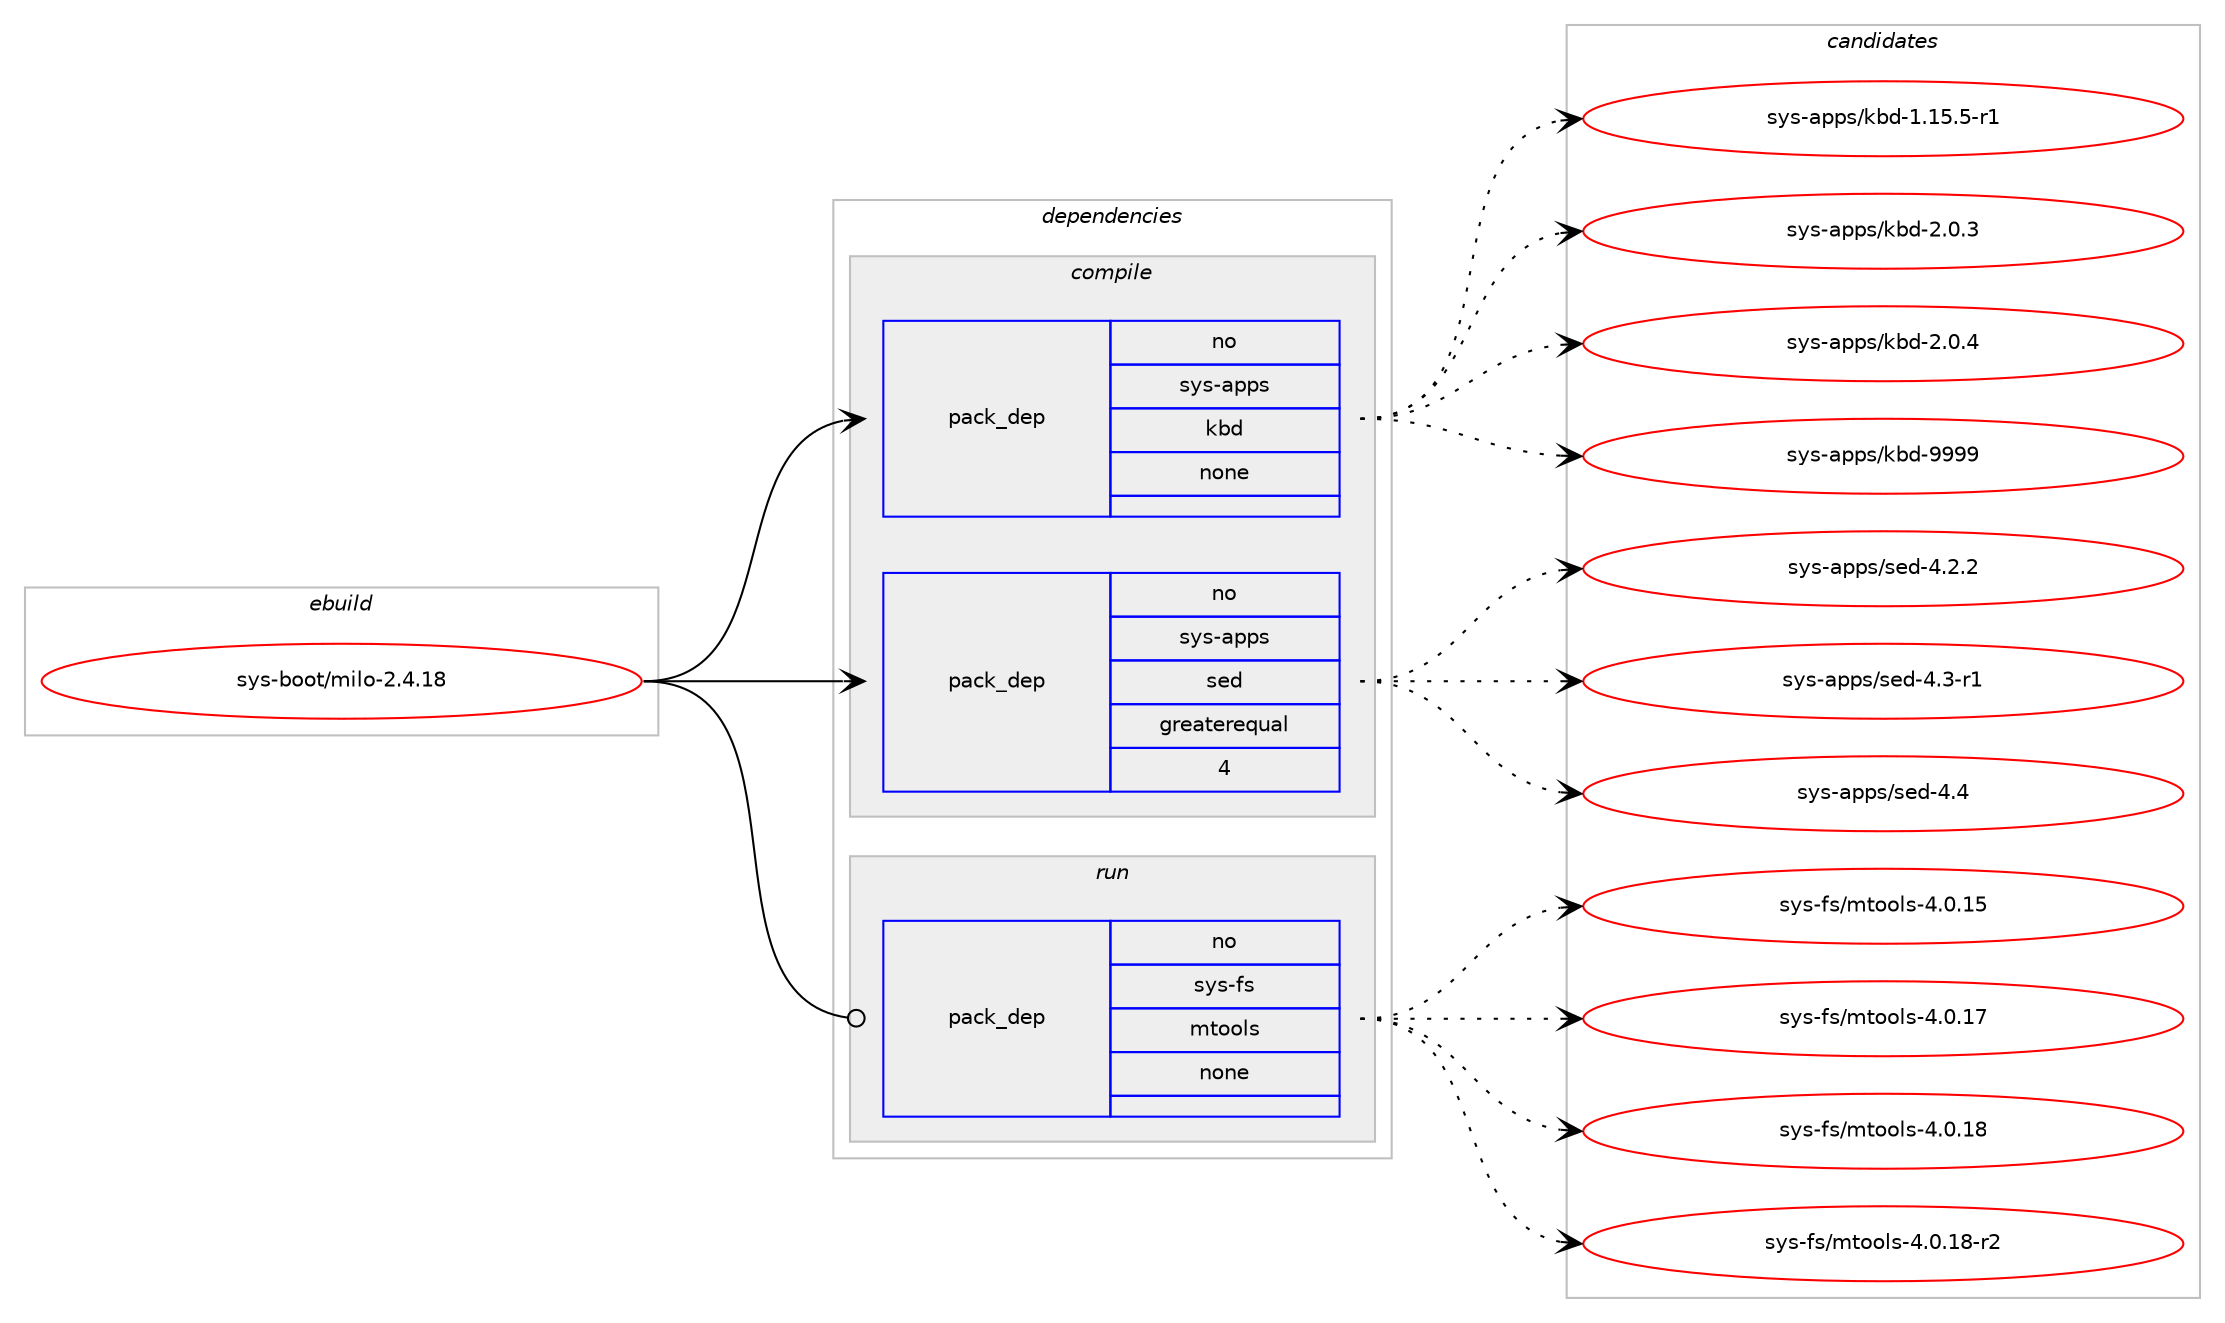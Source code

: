 digraph prolog {

# *************
# Graph options
# *************

newrank=true;
concentrate=true;
compound=true;
graph [rankdir=LR,fontname=Helvetica,fontsize=10,ranksep=1.5];#, ranksep=2.5, nodesep=0.2];
edge  [arrowhead=vee];
node  [fontname=Helvetica,fontsize=10];

# **********
# The ebuild
# **********

subgraph cluster_leftcol {
color=gray;
rank=same;
label=<<i>ebuild</i>>;
id [label="sys-boot/milo-2.4.18", color=red, width=4, href="../sys-boot/milo-2.4.18.svg"];
}

# ****************
# The dependencies
# ****************

subgraph cluster_midcol {
color=gray;
label=<<i>dependencies</i>>;
subgraph cluster_compile {
fillcolor="#eeeeee";
style=filled;
label=<<i>compile</i>>;
subgraph pack354019 {
dependency477236 [label=<<TABLE BORDER="0" CELLBORDER="1" CELLSPACING="0" CELLPADDING="4" WIDTH="220"><TR><TD ROWSPAN="6" CELLPADDING="30">pack_dep</TD></TR><TR><TD WIDTH="110">no</TD></TR><TR><TD>sys-apps</TD></TR><TR><TD>kbd</TD></TR><TR><TD>none</TD></TR><TR><TD></TD></TR></TABLE>>, shape=none, color=blue];
}
id:e -> dependency477236:w [weight=20,style="solid",arrowhead="vee"];
subgraph pack354020 {
dependency477237 [label=<<TABLE BORDER="0" CELLBORDER="1" CELLSPACING="0" CELLPADDING="4" WIDTH="220"><TR><TD ROWSPAN="6" CELLPADDING="30">pack_dep</TD></TR><TR><TD WIDTH="110">no</TD></TR><TR><TD>sys-apps</TD></TR><TR><TD>sed</TD></TR><TR><TD>greaterequal</TD></TR><TR><TD>4</TD></TR></TABLE>>, shape=none, color=blue];
}
id:e -> dependency477237:w [weight=20,style="solid",arrowhead="vee"];
}
subgraph cluster_compileandrun {
fillcolor="#eeeeee";
style=filled;
label=<<i>compile and run</i>>;
}
subgraph cluster_run {
fillcolor="#eeeeee";
style=filled;
label=<<i>run</i>>;
subgraph pack354021 {
dependency477238 [label=<<TABLE BORDER="0" CELLBORDER="1" CELLSPACING="0" CELLPADDING="4" WIDTH="220"><TR><TD ROWSPAN="6" CELLPADDING="30">pack_dep</TD></TR><TR><TD WIDTH="110">no</TD></TR><TR><TD>sys-fs</TD></TR><TR><TD>mtools</TD></TR><TR><TD>none</TD></TR><TR><TD></TD></TR></TABLE>>, shape=none, color=blue];
}
id:e -> dependency477238:w [weight=20,style="solid",arrowhead="odot"];
}
}

# **************
# The candidates
# **************

subgraph cluster_choices {
rank=same;
color=gray;
label=<<i>candidates</i>>;

subgraph choice354019 {
color=black;
nodesep=1;
choice11512111545971121121154710798100454946495346534511449 [label="sys-apps/kbd-1.15.5-r1", color=red, width=4,href="../sys-apps/kbd-1.15.5-r1.svg"];
choice11512111545971121121154710798100455046484651 [label="sys-apps/kbd-2.0.3", color=red, width=4,href="../sys-apps/kbd-2.0.3.svg"];
choice11512111545971121121154710798100455046484652 [label="sys-apps/kbd-2.0.4", color=red, width=4,href="../sys-apps/kbd-2.0.4.svg"];
choice115121115459711211211547107981004557575757 [label="sys-apps/kbd-9999", color=red, width=4,href="../sys-apps/kbd-9999.svg"];
dependency477236:e -> choice11512111545971121121154710798100454946495346534511449:w [style=dotted,weight="100"];
dependency477236:e -> choice11512111545971121121154710798100455046484651:w [style=dotted,weight="100"];
dependency477236:e -> choice11512111545971121121154710798100455046484652:w [style=dotted,weight="100"];
dependency477236:e -> choice115121115459711211211547107981004557575757:w [style=dotted,weight="100"];
}
subgraph choice354020 {
color=black;
nodesep=1;
choice115121115459711211211547115101100455246504650 [label="sys-apps/sed-4.2.2", color=red, width=4,href="../sys-apps/sed-4.2.2.svg"];
choice115121115459711211211547115101100455246514511449 [label="sys-apps/sed-4.3-r1", color=red, width=4,href="../sys-apps/sed-4.3-r1.svg"];
choice11512111545971121121154711510110045524652 [label="sys-apps/sed-4.4", color=red, width=4,href="../sys-apps/sed-4.4.svg"];
dependency477237:e -> choice115121115459711211211547115101100455246504650:w [style=dotted,weight="100"];
dependency477237:e -> choice115121115459711211211547115101100455246514511449:w [style=dotted,weight="100"];
dependency477237:e -> choice11512111545971121121154711510110045524652:w [style=dotted,weight="100"];
}
subgraph choice354021 {
color=black;
nodesep=1;
choice115121115451021154710911611111110811545524648464953 [label="sys-fs/mtools-4.0.15", color=red, width=4,href="../sys-fs/mtools-4.0.15.svg"];
choice115121115451021154710911611111110811545524648464955 [label="sys-fs/mtools-4.0.17", color=red, width=4,href="../sys-fs/mtools-4.0.17.svg"];
choice115121115451021154710911611111110811545524648464956 [label="sys-fs/mtools-4.0.18", color=red, width=4,href="../sys-fs/mtools-4.0.18.svg"];
choice1151211154510211547109116111111108115455246484649564511450 [label="sys-fs/mtools-4.0.18-r2", color=red, width=4,href="../sys-fs/mtools-4.0.18-r2.svg"];
dependency477238:e -> choice115121115451021154710911611111110811545524648464953:w [style=dotted,weight="100"];
dependency477238:e -> choice115121115451021154710911611111110811545524648464955:w [style=dotted,weight="100"];
dependency477238:e -> choice115121115451021154710911611111110811545524648464956:w [style=dotted,weight="100"];
dependency477238:e -> choice1151211154510211547109116111111108115455246484649564511450:w [style=dotted,weight="100"];
}
}

}
